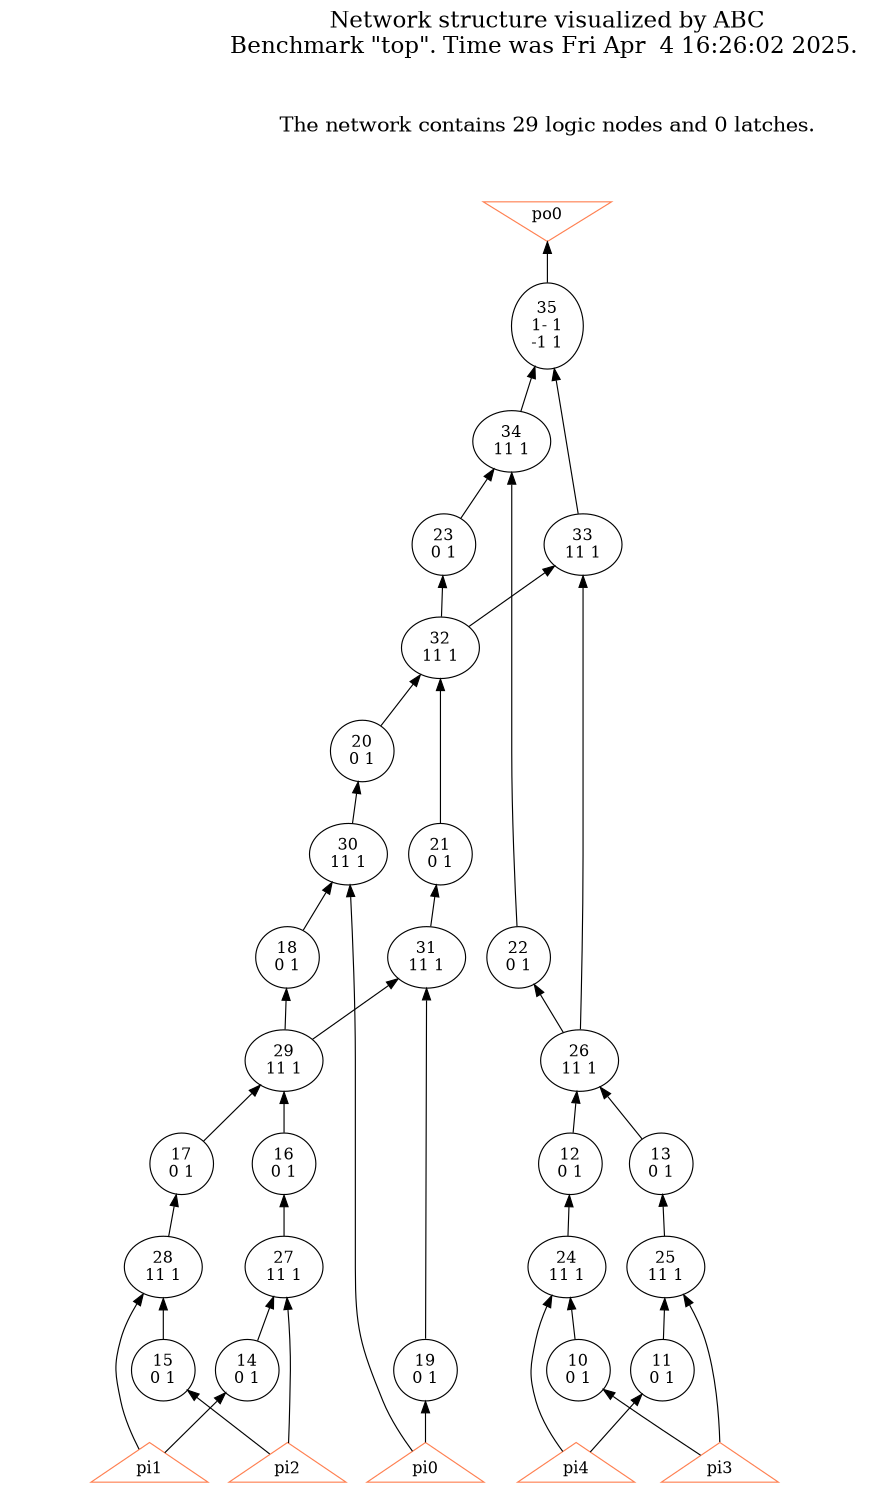 # Network structure generated by ABC

digraph network {
size = "7.5,10";
center = true;
edge [dir = back];

{
  node [shape = plaintext];
  edge [style = invis];
  LevelTitle1 [label=""];
  LevelTitle2 [label=""];
  Level12 [label = ""];
  Level11 [label = ""];
  Level10 [label = ""];
  Level9 [label = ""];
  Level8 [label = ""];
  Level7 [label = ""];
  Level6 [label = ""];
  Level5 [label = ""];
  Level4 [label = ""];
  Level3 [label = ""];
  Level2 [label = ""];
  Level1 [label = ""];
  Level0 [label = ""];
  LevelTitle1 ->  LevelTitle2 ->  Level12 ->  Level11 ->  Level10 ->  Level9 ->  Level8 ->  Level7 ->  Level6 ->  Level5 ->  Level4 ->  Level3 ->  Level2 ->  Level1 ->  Level0;
}

{
  rank = same;
  LevelTitle1;
  title1 [shape=plaintext,
          fontsize=20,
          fontname = "Times-Roman",
          label="Network structure visualized by ABC\nBenchmark \"top\". Time was Fri Apr  4 16:26:02 2025. "
         ];
}

{
  rank = same;
  LevelTitle2;
  title2 [shape=plaintext,
          fontsize=18,
          fontname = "Times-Roman",
          label="The network contains 29 logic nodes and 0 latches.\n"
         ];
}

{
  rank = same;
  Level12;
  Node6 [label = "po0", shape = invtriangle, color = coral, fillcolor = coral];
}

{
  rank = same;
  Level11;
  Node35 [label = "35\n1- 1\n-1 1", shape = ellipse];
}

{
  rank = same;
  Level10;
  Node34 [label = "34\n11 1", shape = ellipse];
}

{
  rank = same;
  Level9;
  Node23 [label = "23\n0 1", shape = ellipse];
  Node33 [label = "33\n11 1", shape = ellipse];
}

{
  rank = same;
  Level8;
  Node32 [label = "32\n11 1", shape = ellipse];
}

{
  rank = same;
  Level7;
  Node20 [label = "20\n0 1", shape = ellipse];
}

{
  rank = same;
  Level6;
  Node21 [label = "21\n0 1", shape = ellipse];
  Node30 [label = "30\n11 1", shape = ellipse];
}

{
  rank = same;
  Level5;
  Node18 [label = "18\n0 1", shape = ellipse];
  Node22 [label = "22\n0 1", shape = ellipse];
  Node31 [label = "31\n11 1", shape = ellipse];
}

{
  rank = same;
  Level4;
  Node26 [label = "26\n11 1", shape = ellipse];
  Node29 [label = "29\n11 1", shape = ellipse];
}

{
  rank = same;
  Level3;
  Node12 [label = "12\n0 1", shape = ellipse];
  Node13 [label = "13\n0 1", shape = ellipse];
  Node16 [label = "16\n0 1", shape = ellipse];
  Node17 [label = "17\n0 1", shape = ellipse];
}

{
  rank = same;
  Level2;
  Node24 [label = "24\n11 1", shape = ellipse];
  Node25 [label = "25\n11 1", shape = ellipse];
  Node27 [label = "27\n11 1", shape = ellipse];
  Node28 [label = "28\n11 1", shape = ellipse];
}

{
  rank = same;
  Level1;
  Node10 [label = "10\n0 1", shape = ellipse];
  Node11 [label = "11\n0 1", shape = ellipse];
  Node14 [label = "14\n0 1", shape = ellipse];
  Node15 [label = "15\n0 1", shape = ellipse];
  Node19 [label = "19\n0 1", shape = ellipse];
}

{
  rank = same;
  Level0;
  Node1 [label = "pi0", shape = triangle, color = coral, fillcolor = coral];
  Node2 [label = "pi1", shape = triangle, color = coral, fillcolor = coral];
  Node3 [label = "pi2", shape = triangle, color = coral, fillcolor = coral];
  Node4 [label = "pi3", shape = triangle, color = coral, fillcolor = coral];
  Node5 [label = "pi4", shape = triangle, color = coral, fillcolor = coral];
}

title1 -> title2 [style = invis];
title2 -> Node6 [style = invis];
Node6 -> Node35 [style = solid];
Node10 -> Node4 [style = solid];
Node11 -> Node5 [style = solid];
Node12 -> Node24 [style = solid];
Node13 -> Node25 [style = solid];
Node14 -> Node2 [style = solid];
Node15 -> Node3 [style = solid];
Node16 -> Node27 [style = solid];
Node17 -> Node28 [style = solid];
Node18 -> Node29 [style = solid];
Node19 -> Node1 [style = solid];
Node20 -> Node30 [style = solid];
Node21 -> Node31 [style = solid];
Node22 -> Node26 [style = solid];
Node23 -> Node32 [style = solid];
Node24 -> Node10 [style = solid];
Node24 -> Node5 [style = solid];
Node25 -> Node4 [style = solid];
Node25 -> Node11 [style = solid];
Node26 -> Node12 [style = solid];
Node26 -> Node13 [style = solid];
Node27 -> Node14 [style = solid];
Node27 -> Node3 [style = solid];
Node28 -> Node2 [style = solid];
Node28 -> Node15 [style = solid];
Node29 -> Node16 [style = solid];
Node29 -> Node17 [style = solid];
Node30 -> Node1 [style = solid];
Node30 -> Node18 [style = solid];
Node31 -> Node19 [style = solid];
Node31 -> Node29 [style = solid];
Node32 -> Node20 [style = solid];
Node32 -> Node21 [style = solid];
Node33 -> Node26 [style = solid];
Node33 -> Node32 [style = solid];
Node34 -> Node22 [style = solid];
Node34 -> Node23 [style = solid];
Node35 -> Node33 [style = solid];
Node35 -> Node34 [style = solid];
}

